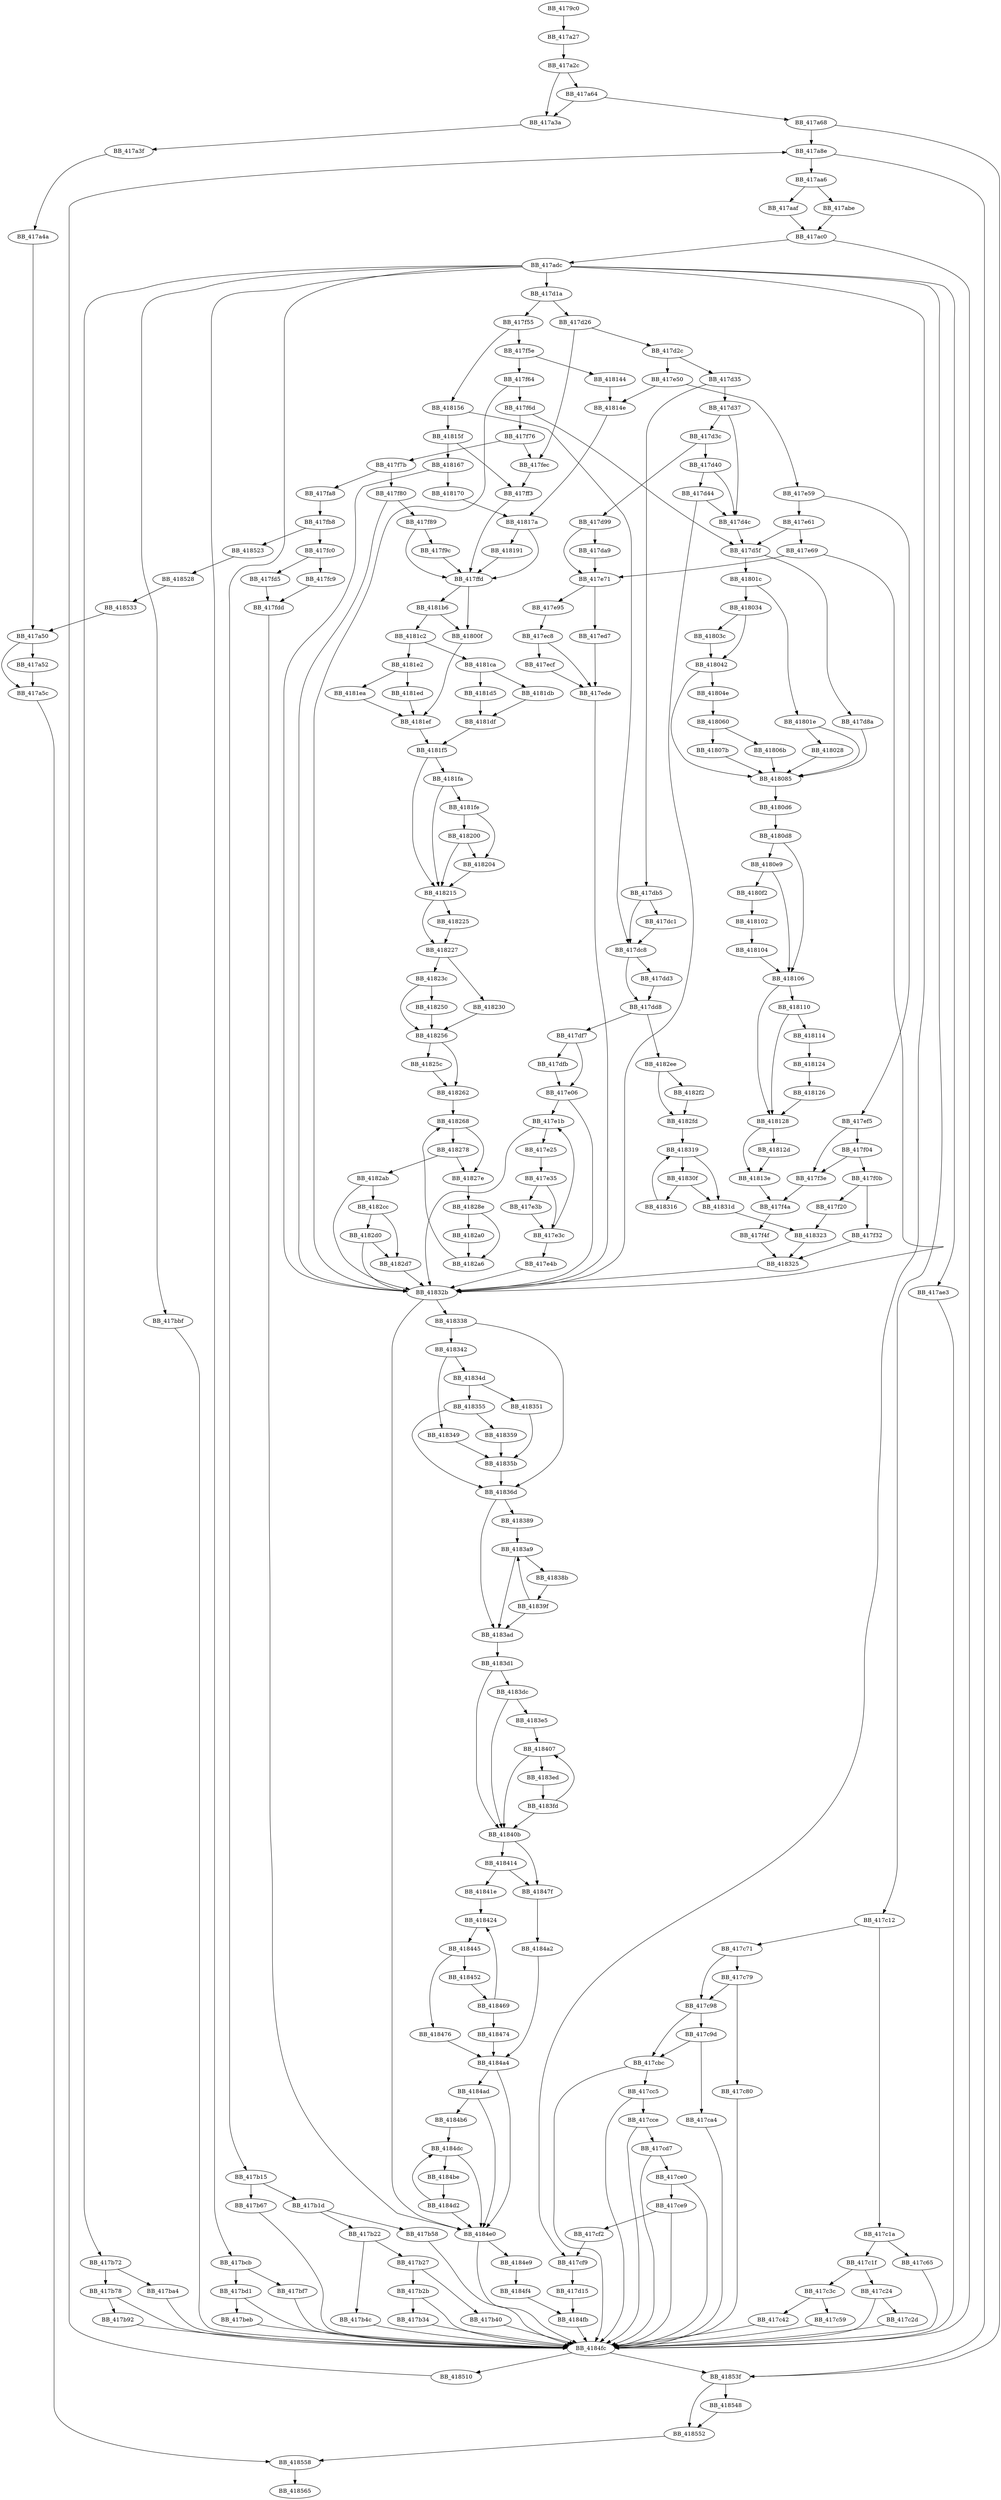 DiGraph __woutput_l{
BB_4179c0->BB_417a27
BB_417a27->BB_417a2c
BB_417a2c->BB_417a3a
BB_417a2c->BB_417a64
BB_417a3a->BB_417a3f
BB_417a3f->BB_417a4a
BB_417a4a->BB_417a50
BB_417a50->BB_417a52
BB_417a50->BB_417a5c
BB_417a52->BB_417a5c
BB_417a5c->BB_418558
BB_417a64->BB_417a3a
BB_417a64->BB_417a68
BB_417a68->BB_417a8e
BB_417a68->BB_41853f
BB_417a8e->BB_417aa6
BB_417a8e->BB_41853f
BB_417aa6->BB_417aaf
BB_417aa6->BB_417abe
BB_417aaf->BB_417ac0
BB_417abe->BB_417ac0
BB_417ac0->BB_417adc
BB_417ac0->BB_4184fc
BB_417adc->BB_417ae3
BB_417adc->BB_417b15
BB_417adc->BB_417b72
BB_417adc->BB_417bbf
BB_417adc->BB_417bcb
BB_417adc->BB_417c12
BB_417adc->BB_417cf9
BB_417adc->BB_417d1a
BB_417ae3->BB_4184fc
BB_417b15->BB_417b1d
BB_417b15->BB_417b67
BB_417b1d->BB_417b22
BB_417b1d->BB_417b58
BB_417b22->BB_417b27
BB_417b22->BB_417b4c
BB_417b27->BB_417b2b
BB_417b27->BB_417b40
BB_417b2b->BB_417b34
BB_417b2b->BB_4184fc
BB_417b34->BB_4184fc
BB_417b40->BB_4184fc
BB_417b4c->BB_4184fc
BB_417b58->BB_4184fc
BB_417b67->BB_4184fc
BB_417b72->BB_417b78
BB_417b72->BB_417ba4
BB_417b78->BB_417b92
BB_417b78->BB_4184fc
BB_417b92->BB_4184fc
BB_417ba4->BB_4184fc
BB_417bbf->BB_4184fc
BB_417bcb->BB_417bd1
BB_417bcb->BB_417bf7
BB_417bd1->BB_417beb
BB_417bd1->BB_4184fc
BB_417beb->BB_4184fc
BB_417bf7->BB_4184fc
BB_417c12->BB_417c1a
BB_417c12->BB_417c71
BB_417c1a->BB_417c1f
BB_417c1a->BB_417c65
BB_417c1f->BB_417c24
BB_417c1f->BB_417c3c
BB_417c24->BB_417c2d
BB_417c24->BB_4184fc
BB_417c2d->BB_4184fc
BB_417c3c->BB_417c42
BB_417c3c->BB_417c59
BB_417c42->BB_4184fc
BB_417c59->BB_4184fc
BB_417c65->BB_4184fc
BB_417c71->BB_417c79
BB_417c71->BB_417c98
BB_417c79->BB_417c80
BB_417c79->BB_417c98
BB_417c80->BB_4184fc
BB_417c98->BB_417c9d
BB_417c98->BB_417cbc
BB_417c9d->BB_417ca4
BB_417c9d->BB_417cbc
BB_417ca4->BB_4184fc
BB_417cbc->BB_417cc5
BB_417cbc->BB_4184fc
BB_417cc5->BB_417cce
BB_417cc5->BB_4184fc
BB_417cce->BB_417cd7
BB_417cce->BB_4184fc
BB_417cd7->BB_417ce0
BB_417cd7->BB_4184fc
BB_417ce0->BB_417ce9
BB_417ce0->BB_4184fc
BB_417ce9->BB_417cf2
BB_417ce9->BB_4184fc
BB_417cf2->BB_417cf9
BB_417cf9->BB_417d15
BB_417d15->BB_4184fb
BB_417d1a->BB_417d26
BB_417d1a->BB_417f55
BB_417d26->BB_417d2c
BB_417d26->BB_417fec
BB_417d2c->BB_417d35
BB_417d2c->BB_417e50
BB_417d35->BB_417d37
BB_417d35->BB_417db5
BB_417d37->BB_417d3c
BB_417d37->BB_417d4c
BB_417d3c->BB_417d40
BB_417d3c->BB_417d99
BB_417d40->BB_417d44
BB_417d40->BB_417d4c
BB_417d44->BB_417d4c
BB_417d44->BB_41832b
BB_417d4c->BB_417d5f
BB_417d5f->BB_417d8a
BB_417d5f->BB_41801c
BB_417d8a->BB_418085
BB_417d99->BB_417da9
BB_417d99->BB_417e71
BB_417da9->BB_417e71
BB_417db5->BB_417dc1
BB_417db5->BB_417dc8
BB_417dc1->BB_417dc8
BB_417dc8->BB_417dd3
BB_417dc8->BB_417dd8
BB_417dd3->BB_417dd8
BB_417dd8->BB_417df7
BB_417dd8->BB_4182ee
BB_417df7->BB_417dfb
BB_417df7->BB_417e06
BB_417dfb->BB_417e06
BB_417e06->BB_417e1b
BB_417e06->BB_41832b
BB_417e1b->BB_417e25
BB_417e1b->BB_41832b
BB_417e25->BB_417e35
BB_417e35->BB_417e3b
BB_417e35->BB_417e3c
BB_417e3b->BB_417e3c
BB_417e3c->BB_417e1b
BB_417e3c->BB_417e4b
BB_417e4b->BB_41832b
BB_417e50->BB_417e59
BB_417e50->BB_41814e
BB_417e59->BB_417e61
BB_417e59->BB_417ef5
BB_417e61->BB_417d5f
BB_417e61->BB_417e69
BB_417e69->BB_417e71
BB_417e69->BB_41832b
BB_417e71->BB_417e95
BB_417e71->BB_417ed7
BB_417e95->BB_417ec8
BB_417ec8->BB_417ecf
BB_417ec8->BB_417ede
BB_417ecf->BB_417ede
BB_417ed7->BB_417ede
BB_417ede->BB_41832b
BB_417ef5->BB_417f04
BB_417ef5->BB_417f3e
BB_417f04->BB_417f0b
BB_417f04->BB_417f3e
BB_417f0b->BB_417f20
BB_417f0b->BB_417f32
BB_417f20->BB_418323
BB_417f32->BB_418325
BB_417f3e->BB_417f4a
BB_417f4a->BB_417f4f
BB_417f4f->BB_418325
BB_417f55->BB_417f5e
BB_417f55->BB_418156
BB_417f5e->BB_417f64
BB_417f5e->BB_418144
BB_417f64->BB_417f6d
BB_417f64->BB_41832b
BB_417f6d->BB_417d5f
BB_417f6d->BB_417f76
BB_417f76->BB_417f7b
BB_417f76->BB_417fec
BB_417f7b->BB_417f80
BB_417f7b->BB_417fa8
BB_417f80->BB_417f89
BB_417f80->BB_41832b
BB_417f89->BB_417f9c
BB_417f89->BB_417ffd
BB_417f9c->BB_417ffd
BB_417fa8->BB_417fb8
BB_417fb8->BB_417fc0
BB_417fb8->BB_418523
BB_417fc0->BB_417fc9
BB_417fc0->BB_417fd5
BB_417fc9->BB_417fdd
BB_417fd5->BB_417fdd
BB_417fdd->BB_4184e0
BB_417fec->BB_417ff3
BB_417ff3->BB_417ffd
BB_417ffd->BB_41800f
BB_417ffd->BB_4181b6
BB_41800f->BB_4181ef
BB_41801c->BB_41801e
BB_41801c->BB_418034
BB_41801e->BB_418028
BB_41801e->BB_418085
BB_418028->BB_418085
BB_418034->BB_41803c
BB_418034->BB_418042
BB_41803c->BB_418042
BB_418042->BB_41804e
BB_418042->BB_418085
BB_41804e->BB_418060
BB_418060->BB_41806b
BB_418060->BB_41807b
BB_41806b->BB_418085
BB_41807b->BB_418085
BB_418085->BB_4180d6
BB_4180d6->BB_4180d8
BB_4180d8->BB_4180e9
BB_4180d8->BB_418106
BB_4180e9->BB_4180f2
BB_4180e9->BB_418106
BB_4180f2->BB_418102
BB_418102->BB_418104
BB_418104->BB_418106
BB_418106->BB_418110
BB_418106->BB_418128
BB_418110->BB_418114
BB_418110->BB_418128
BB_418114->BB_418124
BB_418124->BB_418126
BB_418126->BB_418128
BB_418128->BB_41812d
BB_418128->BB_41813e
BB_41812d->BB_41813e
BB_41813e->BB_417f4a
BB_418144->BB_41814e
BB_41814e->BB_41817a
BB_418156->BB_417dc8
BB_418156->BB_41815f
BB_41815f->BB_417ff3
BB_41815f->BB_418167
BB_418167->BB_418170
BB_418167->BB_41832b
BB_418170->BB_41817a
BB_41817a->BB_417ffd
BB_41817a->BB_418191
BB_418191->BB_417ffd
BB_4181b6->BB_41800f
BB_4181b6->BB_4181c2
BB_4181c2->BB_4181ca
BB_4181c2->BB_4181e2
BB_4181ca->BB_4181d5
BB_4181ca->BB_4181db
BB_4181d5->BB_4181df
BB_4181db->BB_4181df
BB_4181df->BB_4181f5
BB_4181e2->BB_4181ea
BB_4181e2->BB_4181ed
BB_4181ea->BB_4181ef
BB_4181ed->BB_4181ef
BB_4181ef->BB_4181f5
BB_4181f5->BB_4181fa
BB_4181f5->BB_418215
BB_4181fa->BB_4181fe
BB_4181fa->BB_418215
BB_4181fe->BB_418200
BB_4181fe->BB_418204
BB_418200->BB_418204
BB_418200->BB_418215
BB_418204->BB_418215
BB_418215->BB_418225
BB_418215->BB_418227
BB_418225->BB_418227
BB_418227->BB_418230
BB_418227->BB_41823c
BB_418230->BB_418256
BB_41823c->BB_418250
BB_41823c->BB_418256
BB_418250->BB_418256
BB_418256->BB_41825c
BB_418256->BB_418262
BB_41825c->BB_418262
BB_418262->BB_418268
BB_418268->BB_418278
BB_418268->BB_41827e
BB_418278->BB_41827e
BB_418278->BB_4182ab
BB_41827e->BB_41828e
BB_41828e->BB_4182a0
BB_41828e->BB_4182a6
BB_4182a0->BB_4182a6
BB_4182a6->BB_418268
BB_4182ab->BB_4182cc
BB_4182ab->BB_41832b
BB_4182cc->BB_4182d0
BB_4182cc->BB_4182d7
BB_4182d0->BB_4182d7
BB_4182d0->BB_41832b
BB_4182d7->BB_41832b
BB_4182ee->BB_4182f2
BB_4182ee->BB_4182fd
BB_4182f2->BB_4182fd
BB_4182fd->BB_418319
BB_41830f->BB_418316
BB_41830f->BB_41831d
BB_418316->BB_418319
BB_418319->BB_41830f
BB_418319->BB_41831d
BB_41831d->BB_418323
BB_418323->BB_418325
BB_418325->BB_41832b
BB_41832b->BB_418338
BB_41832b->BB_4184e0
BB_418338->BB_418342
BB_418338->BB_41836d
BB_418342->BB_418349
BB_418342->BB_41834d
BB_418349->BB_41835b
BB_41834d->BB_418351
BB_41834d->BB_418355
BB_418351->BB_41835b
BB_418355->BB_418359
BB_418355->BB_41836d
BB_418359->BB_41835b
BB_41835b->BB_41836d
BB_41836d->BB_418389
BB_41836d->BB_4183ad
BB_418389->BB_4183a9
BB_41838b->BB_41839f
BB_41839f->BB_4183a9
BB_41839f->BB_4183ad
BB_4183a9->BB_41838b
BB_4183a9->BB_4183ad
BB_4183ad->BB_4183d1
BB_4183d1->BB_4183dc
BB_4183d1->BB_41840b
BB_4183dc->BB_4183e5
BB_4183dc->BB_41840b
BB_4183e5->BB_418407
BB_4183ed->BB_4183fd
BB_4183fd->BB_418407
BB_4183fd->BB_41840b
BB_418407->BB_4183ed
BB_418407->BB_41840b
BB_41840b->BB_418414
BB_41840b->BB_41847f
BB_418414->BB_41841e
BB_418414->BB_41847f
BB_41841e->BB_418424
BB_418424->BB_418445
BB_418445->BB_418452
BB_418445->BB_418476
BB_418452->BB_418469
BB_418469->BB_418424
BB_418469->BB_418474
BB_418474->BB_4184a4
BB_418476->BB_4184a4
BB_41847f->BB_4184a2
BB_4184a2->BB_4184a4
BB_4184a4->BB_4184ad
BB_4184a4->BB_4184e0
BB_4184ad->BB_4184b6
BB_4184ad->BB_4184e0
BB_4184b6->BB_4184dc
BB_4184be->BB_4184d2
BB_4184d2->BB_4184dc
BB_4184d2->BB_4184e0
BB_4184dc->BB_4184be
BB_4184dc->BB_4184e0
BB_4184e0->BB_4184e9
BB_4184e0->BB_4184fc
BB_4184e9->BB_4184f4
BB_4184f4->BB_4184fb
BB_4184fb->BB_4184fc
BB_4184fc->BB_418510
BB_4184fc->BB_41853f
BB_418510->BB_417a8e
BB_418523->BB_418528
BB_418528->BB_418533
BB_418533->BB_417a50
BB_41853f->BB_418548
BB_41853f->BB_418552
BB_418548->BB_418552
BB_418552->BB_418558
BB_418558->BB_418565
}
